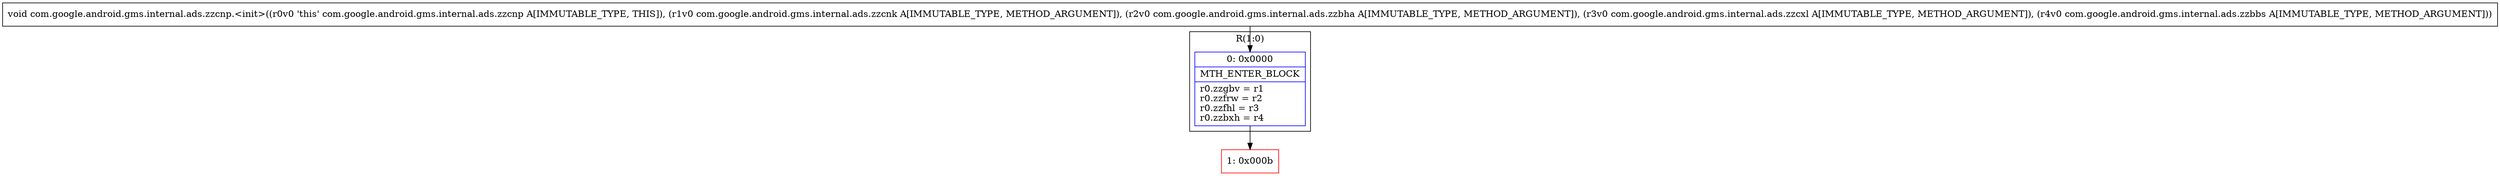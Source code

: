digraph "CFG forcom.google.android.gms.internal.ads.zzcnp.\<init\>(Lcom\/google\/android\/gms\/internal\/ads\/zzcnk;Lcom\/google\/android\/gms\/internal\/ads\/zzbha;Lcom\/google\/android\/gms\/internal\/ads\/zzcxl;Lcom\/google\/android\/gms\/internal\/ads\/zzbbs;)V" {
subgraph cluster_Region_2133647135 {
label = "R(1:0)";
node [shape=record,color=blue];
Node_0 [shape=record,label="{0\:\ 0x0000|MTH_ENTER_BLOCK\l|r0.zzgbv = r1\lr0.zzfrw = r2\lr0.zzfhl = r3\lr0.zzbxh = r4\l}"];
}
Node_1 [shape=record,color=red,label="{1\:\ 0x000b}"];
MethodNode[shape=record,label="{void com.google.android.gms.internal.ads.zzcnp.\<init\>((r0v0 'this' com.google.android.gms.internal.ads.zzcnp A[IMMUTABLE_TYPE, THIS]), (r1v0 com.google.android.gms.internal.ads.zzcnk A[IMMUTABLE_TYPE, METHOD_ARGUMENT]), (r2v0 com.google.android.gms.internal.ads.zzbha A[IMMUTABLE_TYPE, METHOD_ARGUMENT]), (r3v0 com.google.android.gms.internal.ads.zzcxl A[IMMUTABLE_TYPE, METHOD_ARGUMENT]), (r4v0 com.google.android.gms.internal.ads.zzbbs A[IMMUTABLE_TYPE, METHOD_ARGUMENT])) }"];
MethodNode -> Node_0;
Node_0 -> Node_1;
}

